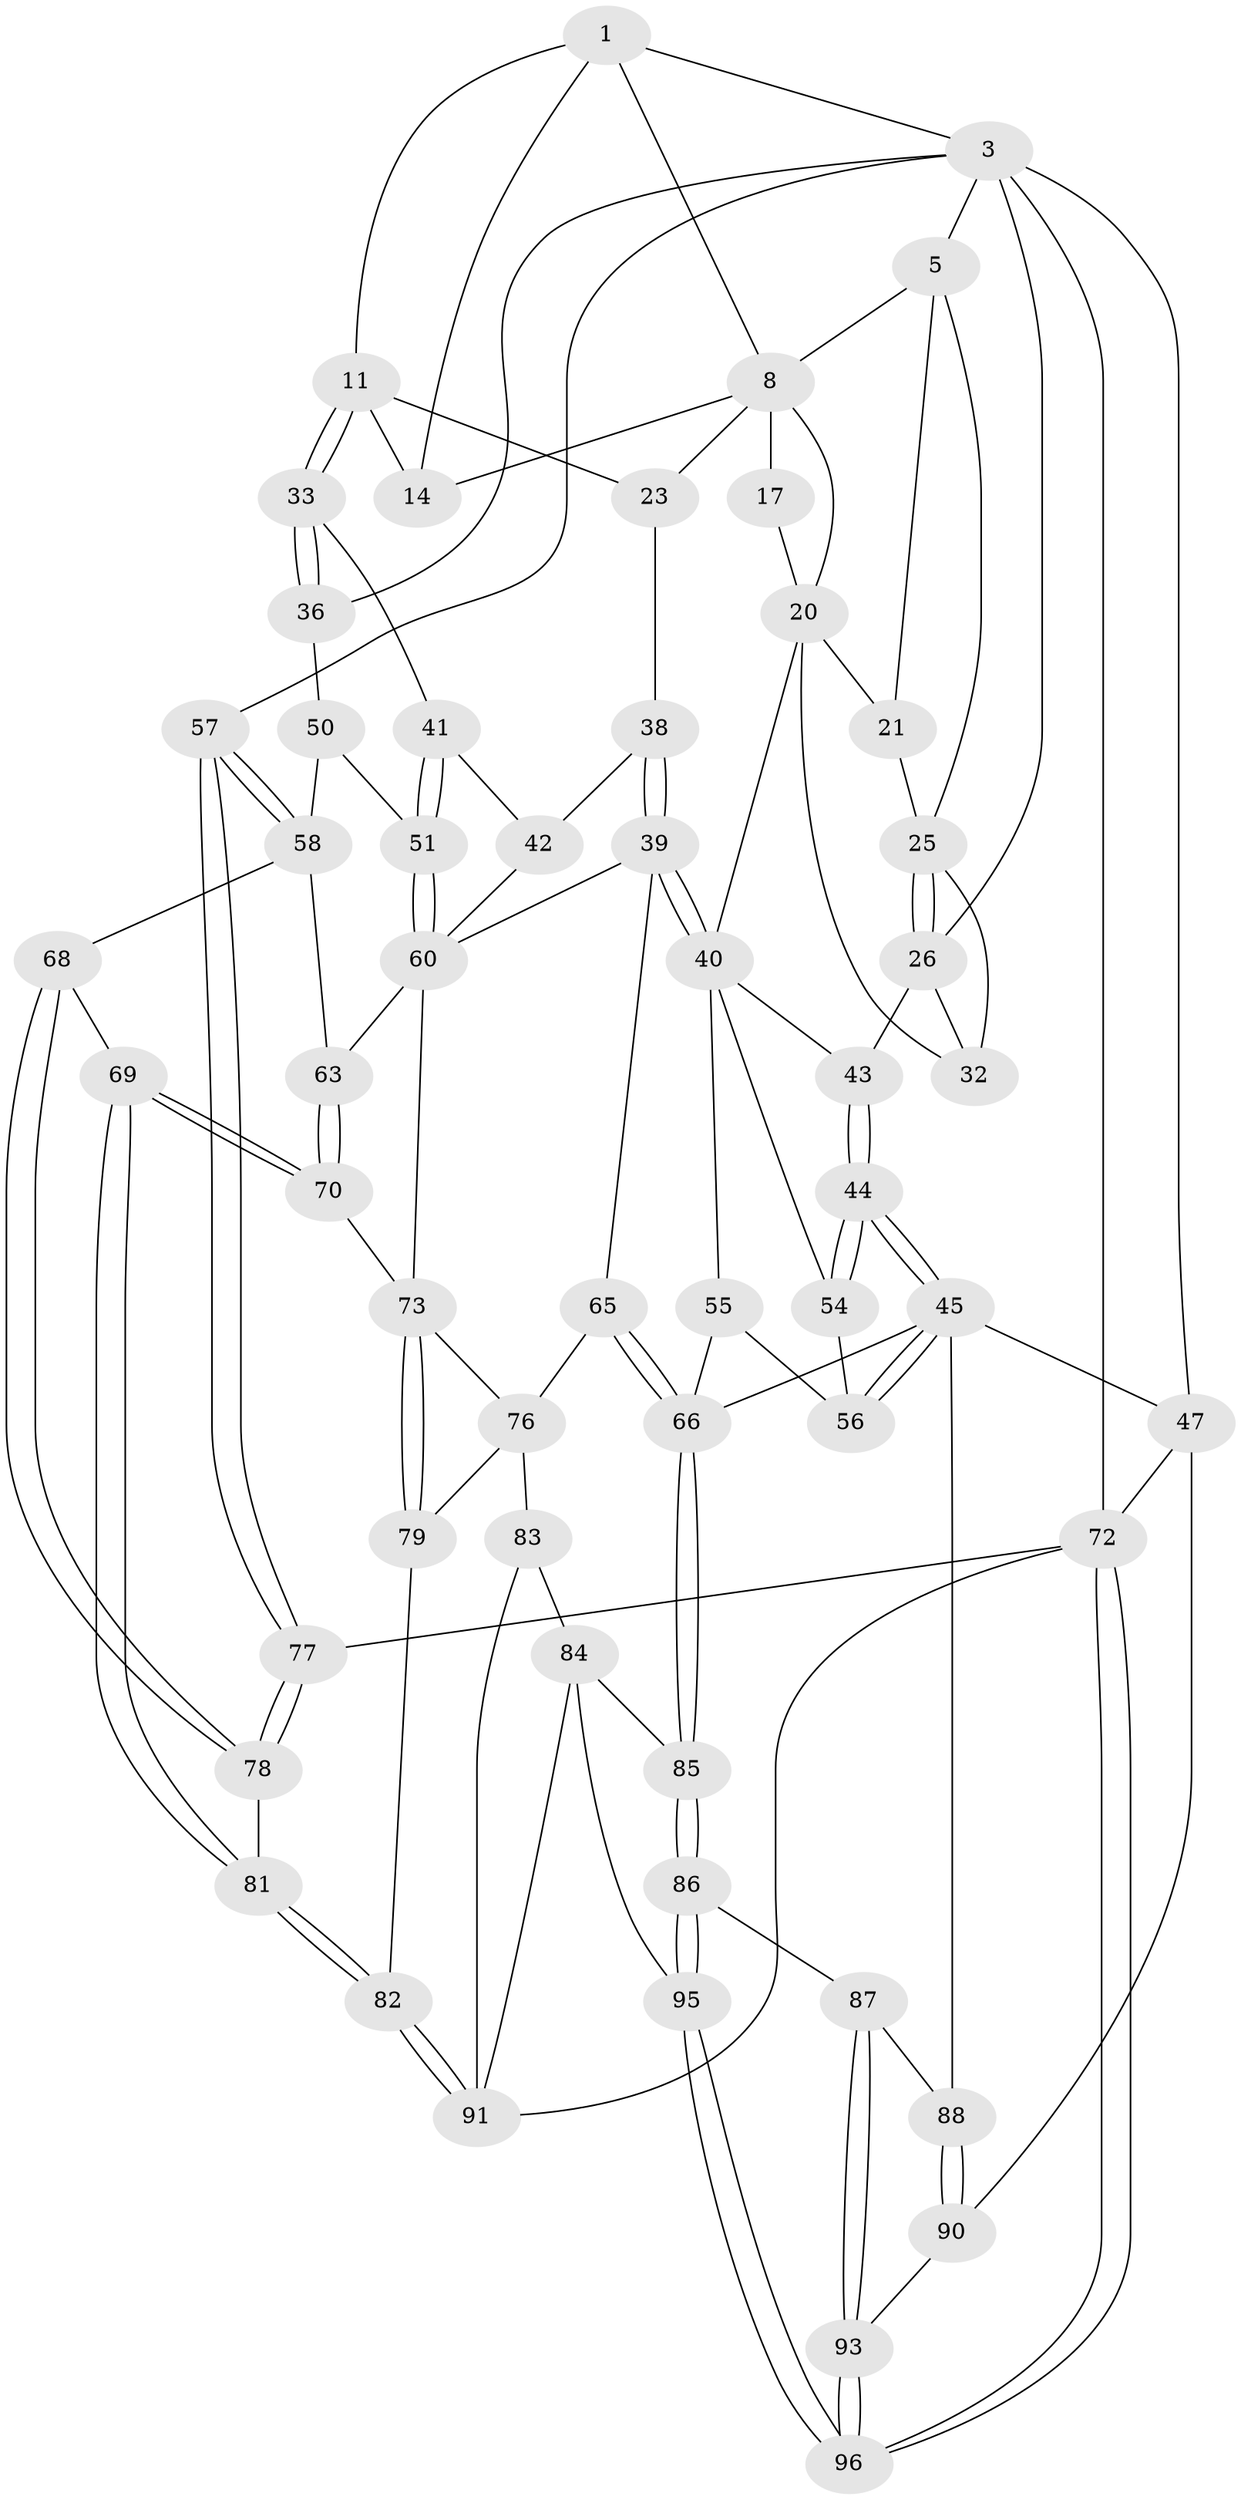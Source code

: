 // original degree distribution, {3: 0.020833333333333332, 5: 0.5625, 6: 0.19791666666666666, 4: 0.21875}
// Generated by graph-tools (version 1.1) at 2025/21/03/04/25 18:21:39]
// undirected, 57 vertices, 130 edges
graph export_dot {
graph [start="1"]
  node [color=gray90,style=filled];
  1 [pos="+0.6664002157050076+0",super="+7+2"];
  3 [pos="+1+0",super="+4+35"];
  5 [pos="+0+0",super="+6+22"];
  8 [pos="+0.5307610102880767+0.03280997593600951",super="+15+9"];
  11 [pos="+0.8569792673939396+0.1353389468918762",super="+12"];
  14 [pos="+0.6877095739234612+0"];
  17 [pos="+0.4940899375173626+0.185611847602766",super="+18"];
  20 [pos="+0.2820705828184891+0.08980712368432907",super="+29"];
  21 [pos="+0.21476741644252204+0.12012158083486567"];
  23 [pos="+0.6434101265881554+0.25171031189572723",super="+24"];
  25 [pos="+0.05569589576465343+0.1638908648379888",super="+30"];
  26 [pos="+0+0.20666727578742336",super="+37"];
  32 [pos="+0.16332680720531875+0.2967727523128257"];
  33 [pos="+0.892063181252539+0.23071566233504337",super="+34"];
  36 [pos="+1+0.30934763613545263"];
  38 [pos="+0.4395132187191654+0.4178694793087406"];
  39 [pos="+0.4164915841564065+0.4232747450952732",super="+52"];
  40 [pos="+0.3123155950697856+0.3568067189457281",super="+48"];
  41 [pos="+0.7011912946413418+0.41376282787659596"];
  42 [pos="+0.5062199330586626+0.4450254452614531"];
  43 [pos="+0.08849447638915679+0.4045723449506618"];
  44 [pos="+0.006683332658558121+0.515325500948549"];
  45 [pos="+0+0.5481720671777881",super="+46"];
  47 [pos="+0+0.6223872053284366",super="+71"];
  50 [pos="+0.9083018418833214+0.42102351441399727"];
  51 [pos="+0.7143885310037073+0.4330352106080955"];
  54 [pos="+0.19133419505754998+0.49888956941747276"];
  55 [pos="+0.22762554292180304+0.6193660247772205"];
  56 [pos="+0.20578337474431035+0.5704729289565693"];
  57 [pos="+1+0.6228867106390962"];
  58 [pos="+1+0.6306763903305878",super="+59"];
  60 [pos="+0.7070793604124219+0.5527547518981939",super="+61"];
  63 [pos="+0.8783841719834627+0.5531402739601164"];
  65 [pos="+0.39397197547064117+0.6793772157443262"];
  66 [pos="+0.3120699681318929+0.7140411695677165",super="+67"];
  68 [pos="+0.9735526040743876+0.6612353585885566"];
  69 [pos="+0.8381564609208362+0.724708498444837"];
  70 [pos="+0.8251518811617858+0.7147404425614533"];
  72 [pos="+0+1",super="+89"];
  73 [pos="+0.711092289361552+0.6829061564160678",super="+74"];
  76 [pos="+0.45593714433213983+0.7223114911081175",super="+80"];
  77 [pos="+1+1"];
  78 [pos="+0.9630007216393783+0.8449415169889952"];
  79 [pos="+0.6384791472741103+0.816046966945719"];
  81 [pos="+0.8574760134890465+0.7794046268812617"];
  82 [pos="+0.7761258472780114+0.8949565310053662"];
  83 [pos="+0.5600581569133773+0.8610628557157476"];
  84 [pos="+0.4535039344706097+0.919492894316741",super="+94"];
  85 [pos="+0.3090171062087962+0.8945673426832623"];
  86 [pos="+0.26288803836447017+0.9525870271075416"];
  87 [pos="+0.14836577627941483+0.9044642354229209"];
  88 [pos="+0.1338269417984802+0.8951767879570399"];
  90 [pos="+0.06640075999453973+0.9206561218232062"];
  91 [pos="+0.8911935204328442+1",super="+92"];
  93 [pos="+0.10570732459284636+1"];
  95 [pos="+0.2772949202307223+1"];
  96 [pos="+0.1265142599911532+1"];
  1 -- 8;
  1 -- 14;
  1 -- 3;
  1 -- 11;
  3 -- 5;
  3 -- 72 [weight=2];
  3 -- 26;
  3 -- 47;
  3 -- 57;
  3 -- 36;
  5 -- 8;
  5 -- 25;
  5 -- 21;
  8 -- 17 [weight=3];
  8 -- 14;
  8 -- 23;
  8 -- 20;
  11 -- 33 [weight=2];
  11 -- 33;
  11 -- 14;
  11 -- 23 [weight=2];
  17 -- 20;
  20 -- 21;
  20 -- 32;
  20 -- 40;
  21 -- 25;
  23 -- 38;
  25 -- 26;
  25 -- 26;
  25 -- 32;
  26 -- 32;
  26 -- 43;
  33 -- 36;
  33 -- 36;
  33 -- 41;
  36 -- 50;
  38 -- 39;
  38 -- 39;
  38 -- 42;
  39 -- 40 [weight=2];
  39 -- 40;
  39 -- 65;
  39 -- 60;
  40 -- 55;
  40 -- 54;
  40 -- 43;
  41 -- 42;
  41 -- 51;
  41 -- 51;
  42 -- 60;
  43 -- 44;
  43 -- 44;
  44 -- 45;
  44 -- 45;
  44 -- 54;
  44 -- 54;
  45 -- 56;
  45 -- 56;
  45 -- 88;
  45 -- 66;
  45 -- 47;
  47 -- 72;
  47 -- 90;
  50 -- 51;
  50 -- 58;
  51 -- 60;
  51 -- 60;
  54 -- 56;
  55 -- 56;
  55 -- 66;
  57 -- 58;
  57 -- 58;
  57 -- 77;
  57 -- 77;
  58 -- 68;
  58 -- 63;
  60 -- 63;
  60 -- 73;
  63 -- 70;
  63 -- 70;
  65 -- 66;
  65 -- 66;
  65 -- 76;
  66 -- 85;
  66 -- 85;
  68 -- 69;
  68 -- 78;
  68 -- 78;
  69 -- 70;
  69 -- 70;
  69 -- 81;
  69 -- 81;
  70 -- 73;
  72 -- 96;
  72 -- 96;
  72 -- 91;
  72 -- 77;
  73 -- 79;
  73 -- 79;
  73 -- 76;
  76 -- 83;
  76 -- 79;
  77 -- 78;
  77 -- 78;
  78 -- 81;
  79 -- 82;
  81 -- 82;
  81 -- 82;
  82 -- 91;
  82 -- 91;
  83 -- 84;
  83 -- 91;
  84 -- 85;
  84 -- 95;
  84 -- 91;
  85 -- 86;
  85 -- 86;
  86 -- 87;
  86 -- 95;
  86 -- 95;
  87 -- 88;
  87 -- 93;
  87 -- 93;
  88 -- 90;
  88 -- 90;
  90 -- 93;
  93 -- 96;
  93 -- 96;
  95 -- 96;
  95 -- 96;
}
